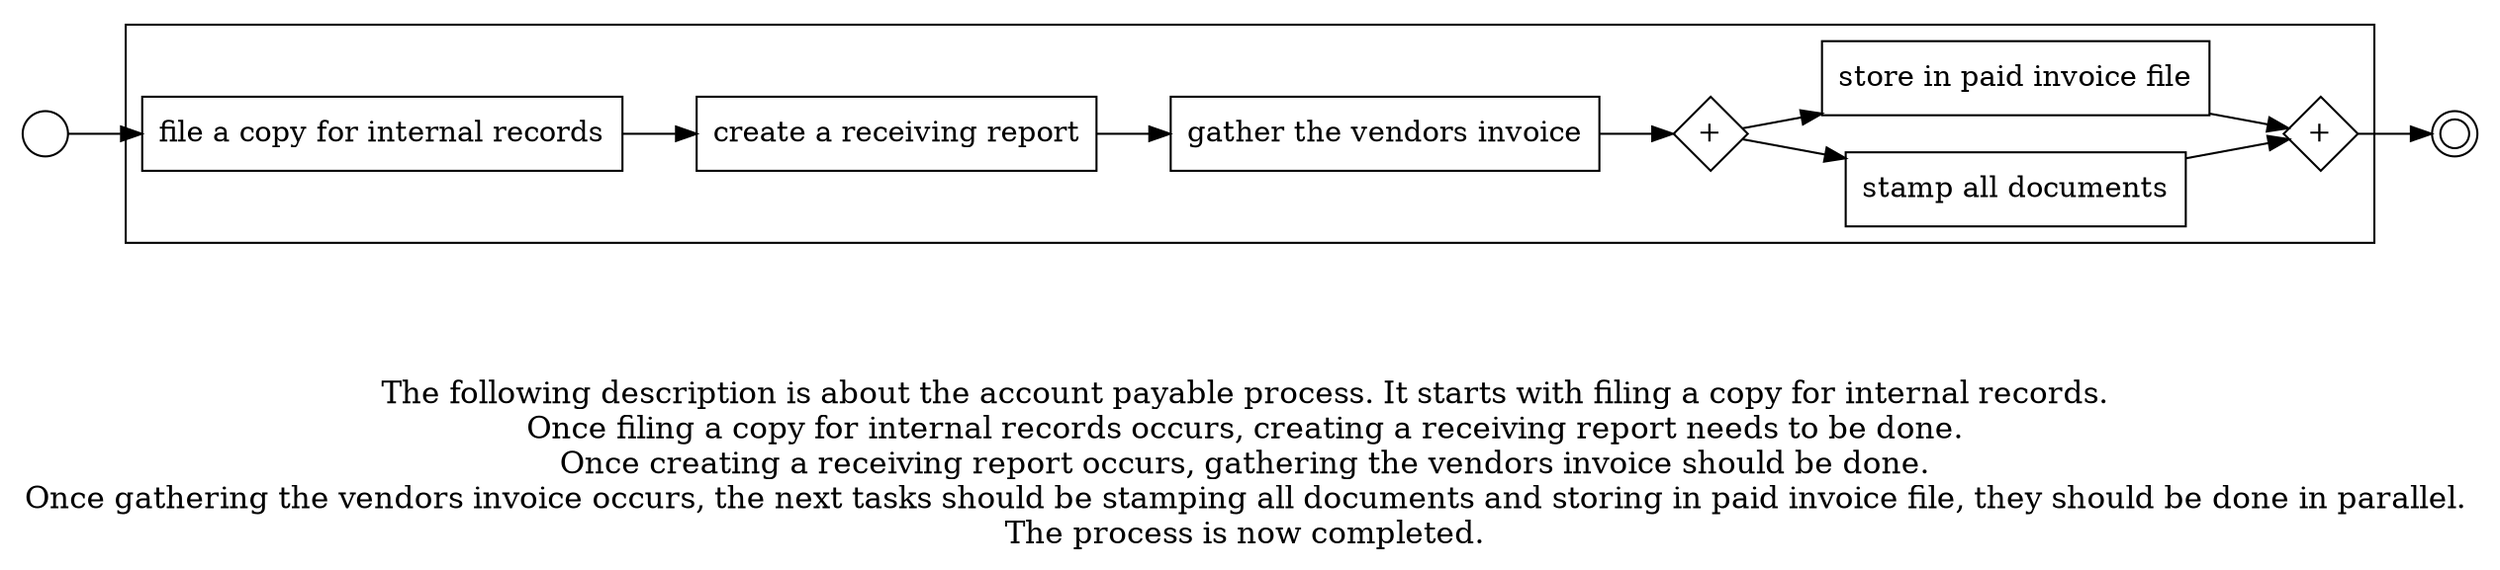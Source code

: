 digraph account_payable_process_133 {
	graph [rankdir=LR]
	START_NODE [label="" shape=circle width=0.3]
	subgraph CLUSTER_0 {
		"file a copy for internal records" [shape=box]
		"create a receiving report" [shape=box]
		"file a copy for internal records" -> "create a receiving report"
		"gather the vendors invoice" [shape=box]
		"create a receiving report" -> "gather the vendors invoice"
		"AND_SPLIT--4. Payment_YYNU" [label="+" fixedsize=true shape=diamond width=0.5]
		"gather the vendors invoice" -> "AND_SPLIT--4. Payment_YYNU"
		"stamp all documents" [shape=box]
		"AND_SPLIT--4. Payment_YYNU" -> "stamp all documents"
		"store in paid invoice file" [shape=box]
		"AND_SPLIT--4. Payment_YYNU" -> "store in paid invoice file"
		"AND_JOIN--4. Payment_YYNU" [label="+" fixedsize=true shape=diamond width=0.5]
		"stamp all documents" -> "AND_JOIN--4. Payment_YYNU"
		"store in paid invoice file" -> "AND_JOIN--4. Payment_YYNU"
	}
	START_NODE -> "file a copy for internal records"
	END_NODE [label="" shape=doublecircle width=0.2]
	"AND_JOIN--4. Payment_YYNU" -> END_NODE
	fontsize=15 label="\n\n
The following description is about the account payable process. It starts with filing a copy for internal records. 
Once filing a copy for internal records occurs, creating a receiving report needs to be done. 
Once creating a receiving report occurs, gathering the vendors invoice should be done. 
Once gathering the vendors invoice occurs, the next tasks should be stamping all documents and storing in paid invoice file, they should be done in parallel. 
The process is now completed. 
"
}
